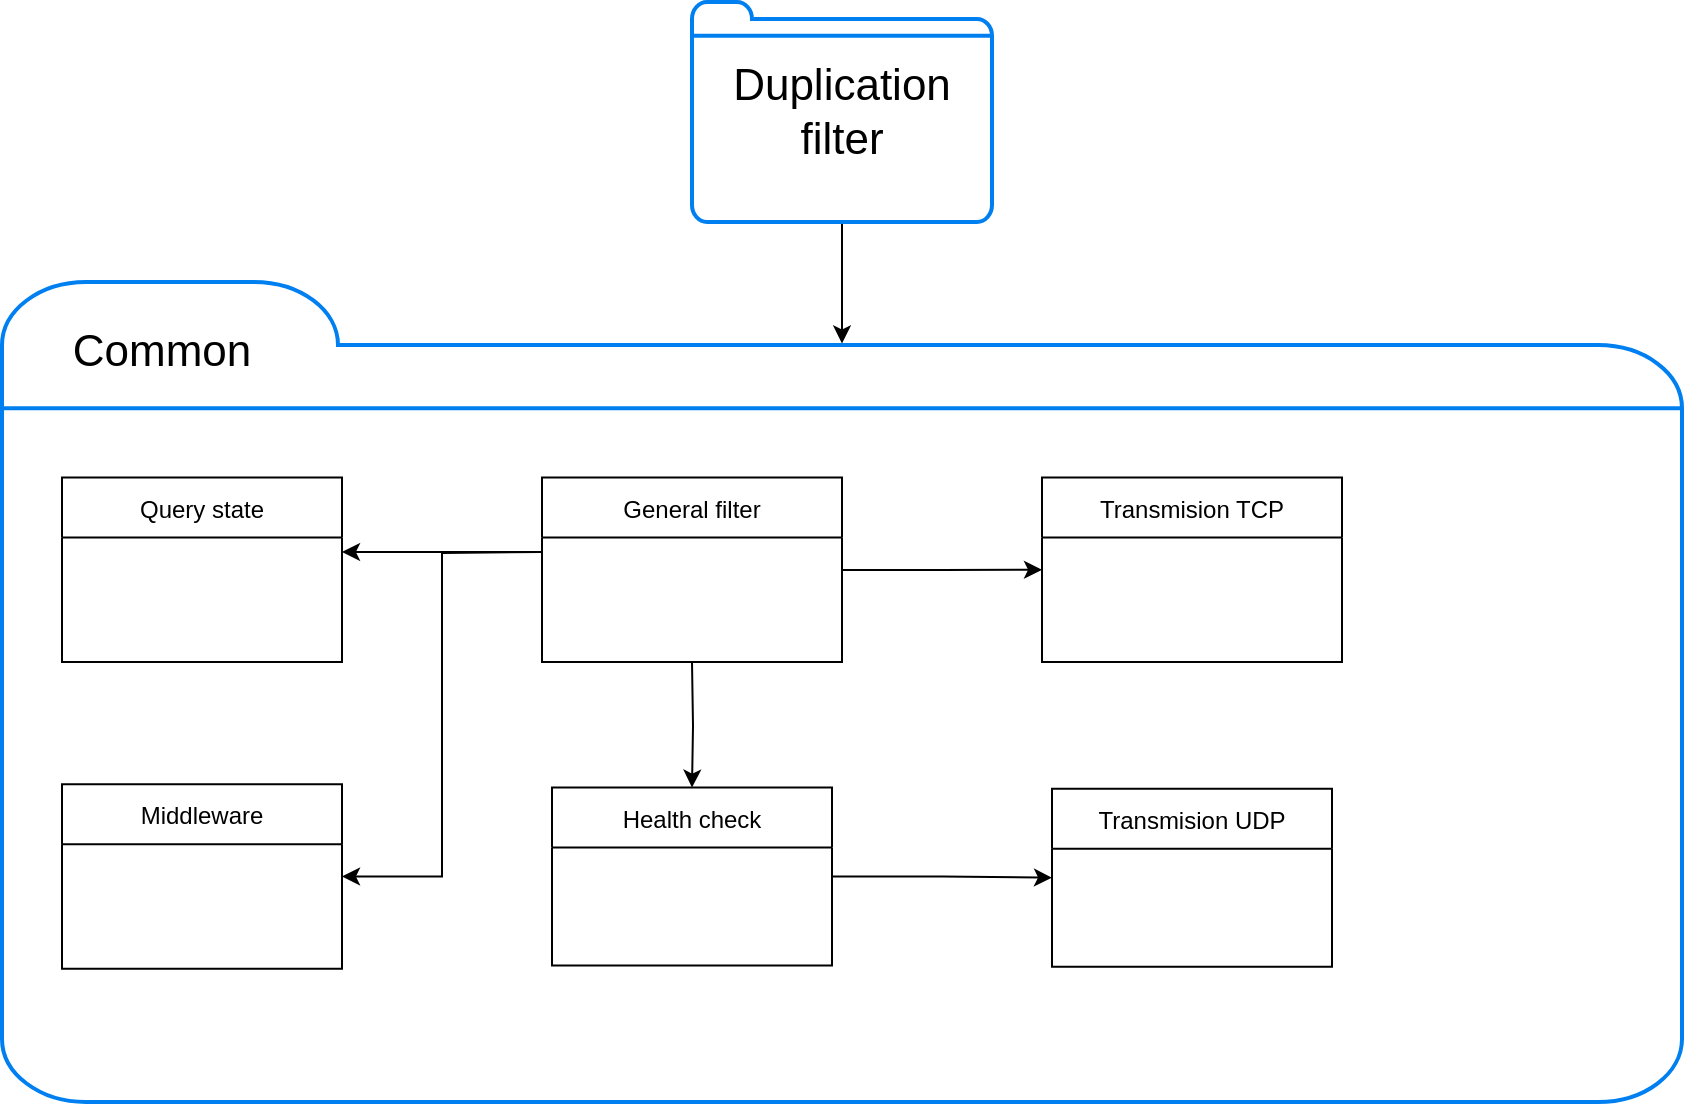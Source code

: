 <mxfile version="20.6.0" type="google"><diagram id="acvALYwUO73mCX8mpV_h" name="Page-1"><mxGraphModel dx="1422" dy="739" grid="1" gridSize="10" guides="1" tooltips="1" connect="1" arrows="1" fold="1" page="1" pageScale="1" pageWidth="850" pageHeight="1100" math="0" shadow="0"><root><mxCell id="0"/><mxCell id="1" parent="0"/><mxCell id="zUjep6flASzpXdTw1ztj-2" value="" style="html=1;verticalLabelPosition=bottom;align=center;labelBackgroundColor=#ffffff;verticalAlign=top;strokeWidth=2;strokeColor=#0080F0;shadow=0;dashed=0;shape=mxgraph.ios7.icons.folder;" vertex="1" parent="1"><mxGeometry x="280" y="270" width="840" height="410" as="geometry"/></mxCell><mxCell id="zUjep6flASzpXdTw1ztj-3" value="Common" style="text;html=1;strokeColor=none;fillColor=none;align=center;verticalAlign=middle;whiteSpace=wrap;rounded=0;fontSize=22;" vertex="1" parent="1"><mxGeometry x="330" y="290" width="60" height="30" as="geometry"/></mxCell><mxCell id="zUjep6flASzpXdTw1ztj-9" style="edgeStyle=orthogonalEdgeStyle;rounded=0;orthogonalLoop=1;jettySize=auto;html=1;fontSize=22;" edge="1" parent="1"><mxGeometry relative="1" as="geometry"><mxPoint x="550" y="405" as="sourcePoint"/><mxPoint x="450" y="405" as="targetPoint"/></mxGeometry></mxCell><mxCell id="zUjep6flASzpXdTw1ztj-15" style="edgeStyle=orthogonalEdgeStyle;rounded=0;orthogonalLoop=1;jettySize=auto;html=1;fontSize=22;entryX=0.5;entryY=0;entryDx=0;entryDy=0;" edge="1" parent="1" target="zUjep6flASzpXdTw1ztj-31"><mxGeometry relative="1" as="geometry"><mxPoint x="625" y="460" as="sourcePoint"/><mxPoint x="625" y="510" as="targetPoint"/></mxGeometry></mxCell><mxCell id="zUjep6flASzpXdTw1ztj-25" style="edgeStyle=orthogonalEdgeStyle;rounded=0;orthogonalLoop=1;jettySize=auto;html=1;entryX=1;entryY=0.5;entryDx=0;entryDy=0;fontSize=22;" edge="1" parent="1" target="zUjep6flASzpXdTw1ztj-30"><mxGeometry relative="1" as="geometry"><mxPoint x="550" y="405" as="sourcePoint"/><mxPoint x="450" y="576.99" as="targetPoint"/></mxGeometry></mxCell><mxCell id="zUjep6flASzpXdTw1ztj-22" style="edgeStyle=orthogonalEdgeStyle;rounded=0;orthogonalLoop=1;jettySize=auto;html=1;entryX=0.5;entryY=0.075;entryDx=0;entryDy=0;entryPerimeter=0;fontSize=22;" edge="1" parent="1" source="zUjep6flASzpXdTw1ztj-20" target="zUjep6flASzpXdTw1ztj-2"><mxGeometry relative="1" as="geometry"/></mxCell><mxCell id="zUjep6flASzpXdTw1ztj-20" value="" style="html=1;verticalLabelPosition=bottom;align=center;labelBackgroundColor=#ffffff;verticalAlign=top;strokeWidth=2;strokeColor=#0080F0;shadow=0;dashed=0;shape=mxgraph.ios7.icons.folder;fontSize=22;" vertex="1" parent="1"><mxGeometry x="625" y="130" width="150" height="110" as="geometry"/></mxCell><mxCell id="zUjep6flASzpXdTw1ztj-21" value="Duplication filter" style="text;html=1;strokeColor=none;fillColor=none;align=center;verticalAlign=middle;whiteSpace=wrap;rounded=0;fontSize=22;" vertex="1" parent="1"><mxGeometry x="640" y="160" width="120" height="50" as="geometry"/></mxCell><mxCell id="zUjep6flASzpXdTw1ztj-27" value="Query state" style="swimlane;fontStyle=0;childLayout=stackLayout;horizontal=1;startSize=30;horizontalStack=0;resizeParent=1;resizeParentMax=0;resizeLast=0;collapsible=1;marginBottom=0;" vertex="1" parent="1"><mxGeometry x="310" y="367.75" width="140" height="92.25" as="geometry"/></mxCell><mxCell id="zUjep6flASzpXdTw1ztj-34" style="edgeStyle=orthogonalEdgeStyle;rounded=0;orthogonalLoop=1;jettySize=auto;html=1;entryX=0;entryY=0.5;entryDx=0;entryDy=0;fontSize=22;" edge="1" parent="1" source="zUjep6flASzpXdTw1ztj-28" target="zUjep6flASzpXdTw1ztj-29"><mxGeometry relative="1" as="geometry"/></mxCell><mxCell id="zUjep6flASzpXdTw1ztj-28" value="General filter" style="swimlane;fontStyle=0;childLayout=stackLayout;horizontal=1;startSize=30;horizontalStack=0;resizeParent=1;resizeParentMax=0;resizeLast=0;collapsible=1;marginBottom=0;" vertex="1" parent="1"><mxGeometry x="550" y="367.75" width="150" height="92.25" as="geometry"/></mxCell><mxCell id="zUjep6flASzpXdTw1ztj-29" value="Transmision TCP" style="swimlane;fontStyle=0;childLayout=stackLayout;horizontal=1;startSize=30;horizontalStack=0;resizeParent=1;resizeParentMax=0;resizeLast=0;collapsible=1;marginBottom=0;" vertex="1" parent="1"><mxGeometry x="800" y="367.75" width="150" height="92.25" as="geometry"/></mxCell><mxCell id="zUjep6flASzpXdTw1ztj-30" value="Middleware" style="swimlane;fontStyle=0;childLayout=stackLayout;horizontal=1;startSize=30;horizontalStack=0;resizeParent=1;resizeParentMax=0;resizeLast=0;collapsible=1;marginBottom=0;" vertex="1" parent="1"><mxGeometry x="310" y="521.12" width="140" height="92.25" as="geometry"/></mxCell><mxCell id="zUjep6flASzpXdTw1ztj-33" style="edgeStyle=orthogonalEdgeStyle;rounded=0;orthogonalLoop=1;jettySize=auto;html=1;entryX=0;entryY=0.5;entryDx=0;entryDy=0;fontSize=22;" edge="1" parent="1" source="zUjep6flASzpXdTw1ztj-31" target="zUjep6flASzpXdTw1ztj-32"><mxGeometry relative="1" as="geometry"/></mxCell><mxCell id="zUjep6flASzpXdTw1ztj-31" value="Health check" style="swimlane;fontStyle=0;childLayout=stackLayout;horizontal=1;startSize=30;horizontalStack=0;resizeParent=1;resizeParentMax=0;resizeLast=0;collapsible=1;marginBottom=0;" vertex="1" parent="1"><mxGeometry x="555" y="522.81" width="140" height="88.88" as="geometry"/></mxCell><mxCell id="zUjep6flASzpXdTw1ztj-32" value="Transmision UDP" style="swimlane;fontStyle=0;childLayout=stackLayout;horizontal=1;startSize=30;horizontalStack=0;resizeParent=1;resizeParentMax=0;resizeLast=0;collapsible=1;marginBottom=0;" vertex="1" parent="1"><mxGeometry x="805" y="523.36" width="140" height="89" as="geometry"/></mxCell></root></mxGraphModel></diagram></mxfile>
